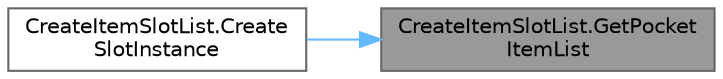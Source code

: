 digraph "CreateItemSlotList.GetPocketItemList"
{
 // LATEX_PDF_SIZE
  bgcolor="transparent";
  edge [fontname=Helvetica,fontsize=10,labelfontname=Helvetica,labelfontsize=10];
  node [fontname=Helvetica,fontsize=10,shape=box,height=0.2,width=0.4];
  rankdir="RL";
  Node1 [id="Node000001",label="CreateItemSlotList.GetPocket\lItemList",height=0.2,width=0.4,color="gray40", fillcolor="grey60", style="filled", fontcolor="black",tooltip=" "];
  Node1 -> Node2 [id="edge2_Node000001_Node000002",dir="back",color="steelblue1",style="solid",tooltip=" "];
  Node2 [id="Node000002",label="CreateItemSlotList.Create\lSlotInstance",height=0.2,width=0.4,color="grey40", fillcolor="white", style="filled",URL="$class_create_item_slot_list.html#acaa99f79654ec6707289a62362b01255",tooltip=" "];
}
